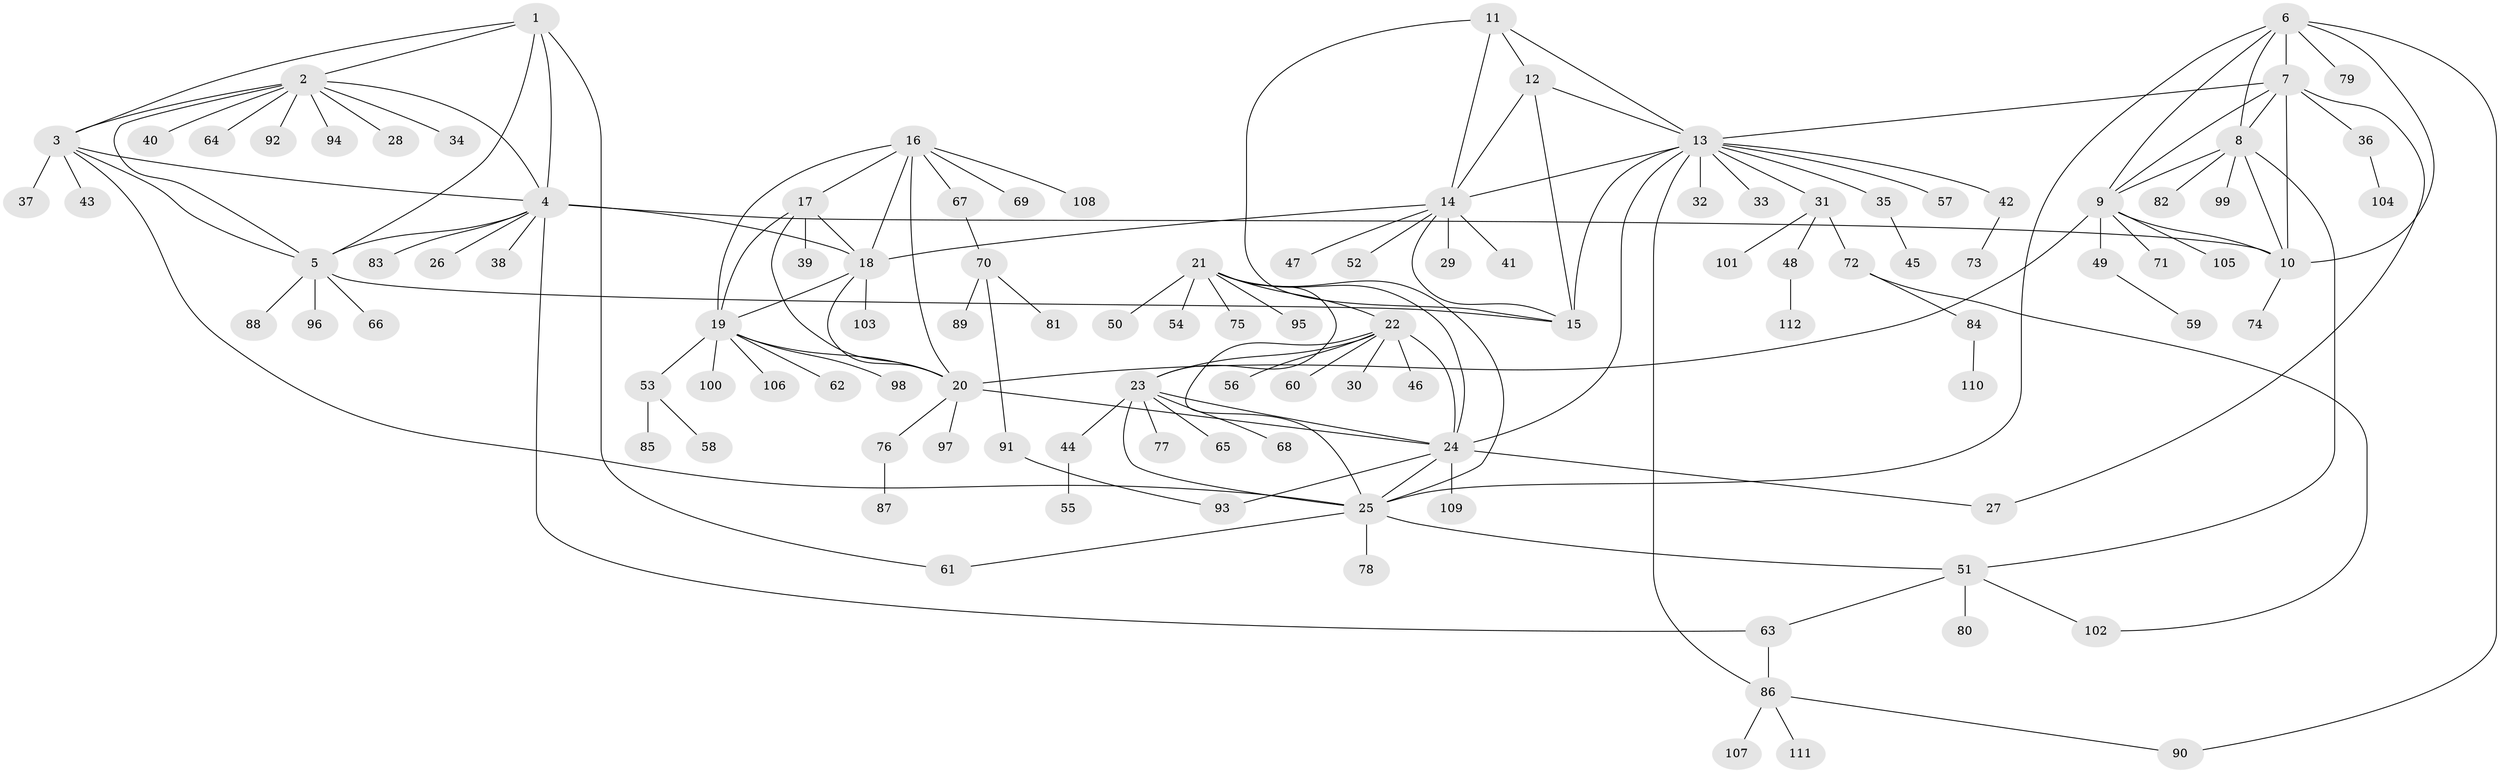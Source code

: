 // coarse degree distribution, {10: 0.034482758620689655, 8: 0.022988505747126436, 5: 0.034482758620689655, 6: 0.05747126436781609, 4: 0.06896551724137931, 3: 0.034482758620689655, 17: 0.011494252873563218, 9: 0.011494252873563218, 12: 0.011494252873563218, 1: 0.6436781609195402, 2: 0.06896551724137931}
// Generated by graph-tools (version 1.1) at 2025/24/03/03/25 07:24:14]
// undirected, 112 vertices, 155 edges
graph export_dot {
graph [start="1"]
  node [color=gray90,style=filled];
  1;
  2;
  3;
  4;
  5;
  6;
  7;
  8;
  9;
  10;
  11;
  12;
  13;
  14;
  15;
  16;
  17;
  18;
  19;
  20;
  21;
  22;
  23;
  24;
  25;
  26;
  27;
  28;
  29;
  30;
  31;
  32;
  33;
  34;
  35;
  36;
  37;
  38;
  39;
  40;
  41;
  42;
  43;
  44;
  45;
  46;
  47;
  48;
  49;
  50;
  51;
  52;
  53;
  54;
  55;
  56;
  57;
  58;
  59;
  60;
  61;
  62;
  63;
  64;
  65;
  66;
  67;
  68;
  69;
  70;
  71;
  72;
  73;
  74;
  75;
  76;
  77;
  78;
  79;
  80;
  81;
  82;
  83;
  84;
  85;
  86;
  87;
  88;
  89;
  90;
  91;
  92;
  93;
  94;
  95;
  96;
  97;
  98;
  99;
  100;
  101;
  102;
  103;
  104;
  105;
  106;
  107;
  108;
  109;
  110;
  111;
  112;
  1 -- 2;
  1 -- 3;
  1 -- 4;
  1 -- 5;
  1 -- 61;
  2 -- 3;
  2 -- 4;
  2 -- 5;
  2 -- 28;
  2 -- 34;
  2 -- 40;
  2 -- 64;
  2 -- 92;
  2 -- 94;
  3 -- 4;
  3 -- 5;
  3 -- 25;
  3 -- 37;
  3 -- 43;
  4 -- 5;
  4 -- 10;
  4 -- 18;
  4 -- 26;
  4 -- 38;
  4 -- 63;
  4 -- 83;
  5 -- 15;
  5 -- 66;
  5 -- 88;
  5 -- 96;
  6 -- 7;
  6 -- 8;
  6 -- 9;
  6 -- 10;
  6 -- 25;
  6 -- 79;
  6 -- 90;
  7 -- 8;
  7 -- 9;
  7 -- 10;
  7 -- 13;
  7 -- 27;
  7 -- 36;
  8 -- 9;
  8 -- 10;
  8 -- 51;
  8 -- 82;
  8 -- 99;
  9 -- 10;
  9 -- 20;
  9 -- 49;
  9 -- 71;
  9 -- 105;
  10 -- 74;
  11 -- 12;
  11 -- 13;
  11 -- 14;
  11 -- 15;
  12 -- 13;
  12 -- 14;
  12 -- 15;
  13 -- 14;
  13 -- 15;
  13 -- 24;
  13 -- 31;
  13 -- 32;
  13 -- 33;
  13 -- 35;
  13 -- 42;
  13 -- 57;
  13 -- 86;
  14 -- 15;
  14 -- 18;
  14 -- 29;
  14 -- 41;
  14 -- 47;
  14 -- 52;
  16 -- 17;
  16 -- 18;
  16 -- 19;
  16 -- 20;
  16 -- 67;
  16 -- 69;
  16 -- 108;
  17 -- 18;
  17 -- 19;
  17 -- 20;
  17 -- 39;
  18 -- 19;
  18 -- 20;
  18 -- 103;
  19 -- 20;
  19 -- 53;
  19 -- 62;
  19 -- 98;
  19 -- 100;
  19 -- 106;
  20 -- 24;
  20 -- 76;
  20 -- 97;
  21 -- 22;
  21 -- 23;
  21 -- 24;
  21 -- 25;
  21 -- 50;
  21 -- 54;
  21 -- 75;
  21 -- 95;
  22 -- 23;
  22 -- 24;
  22 -- 25;
  22 -- 30;
  22 -- 46;
  22 -- 56;
  22 -- 60;
  23 -- 24;
  23 -- 25;
  23 -- 44;
  23 -- 65;
  23 -- 68;
  23 -- 77;
  24 -- 25;
  24 -- 27;
  24 -- 93;
  24 -- 109;
  25 -- 51;
  25 -- 61;
  25 -- 78;
  31 -- 48;
  31 -- 72;
  31 -- 101;
  35 -- 45;
  36 -- 104;
  42 -- 73;
  44 -- 55;
  48 -- 112;
  49 -- 59;
  51 -- 63;
  51 -- 80;
  51 -- 102;
  53 -- 58;
  53 -- 85;
  63 -- 86;
  67 -- 70;
  70 -- 81;
  70 -- 89;
  70 -- 91;
  72 -- 84;
  72 -- 102;
  76 -- 87;
  84 -- 110;
  86 -- 90;
  86 -- 107;
  86 -- 111;
  91 -- 93;
}
